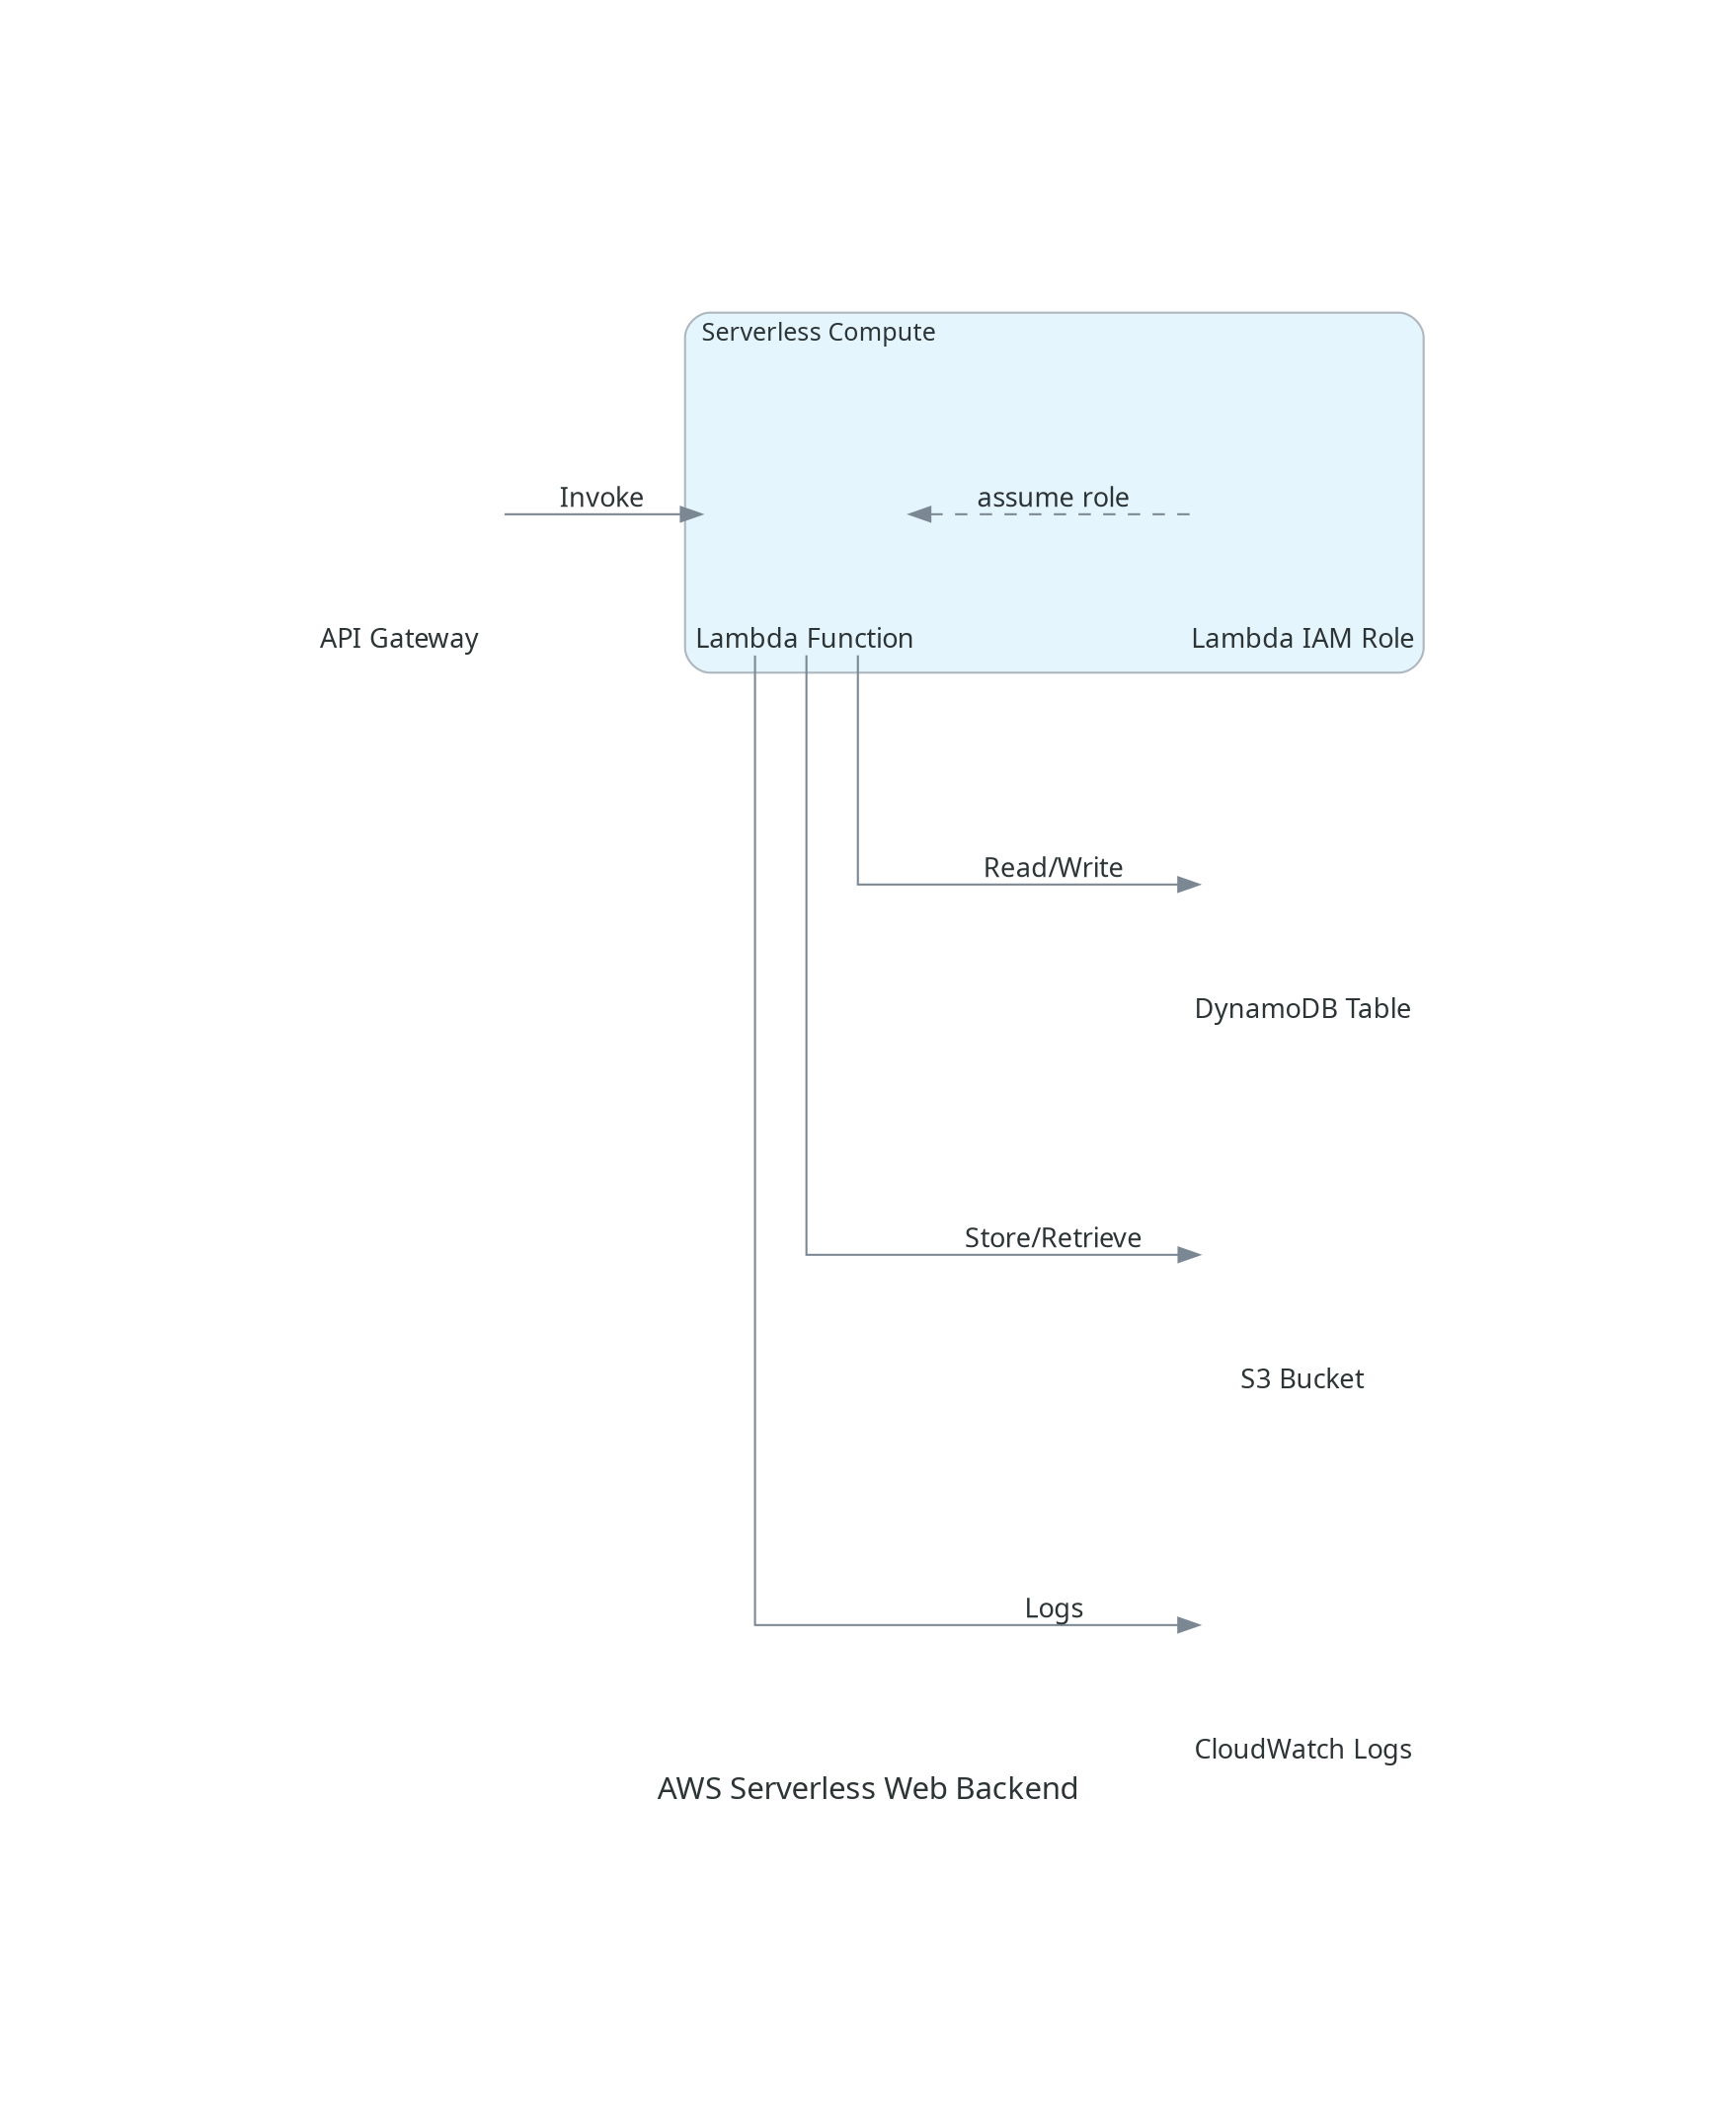digraph "AWS Serverless Web Backend" {
	graph [bb="0,0,552.4,737.15",
		fontcolor="#2D3436",
		fontname="Sans-Serif",
		fontsize=15,
		label="AWS Serverless Web Backend",
		lheight=0.22,
		lp="276.2,11.875",
		lwidth=2.86,
		nodesep=0.60,
		pad=2.0,
		rankdir=LR,
		ranksep=0.75,
		splines=ortho
	];
	node [fixedsize=true,
		fontcolor="#2D3436",
		fontname="Sans-Serif",
		fontsize=13,
		height=1.4,
		imagescale=true,
		label="\N",
		labelloc=b,
		shape=box,
		style=rounded,
		width=1.4
	];
	edge [color="#7B8894"];
	subgraph "cluster_Serverless Compute" {
		graph [bb="186.55,556.15,544.4,729.15",
			bgcolor="#E5F5FD",
			fontname="Sans-Serif",
			fontsize=12,
			label="Serverless Compute",
			labeljust=l,
			lheight=0.18,
			lp="248.92,718.77",
			lwidth=1.51,
			pencolor="#AEB6BE",
			rankdir=LR,
			shape=box,
			style=rounded
		];
		"8a17d215d7e04aa086d6b41e9f4230bf"	[height=1.9,
			image="/Users/hamadkhawaja/Developer/diagram-ai/venv/lib/python3.13/site-packages/resources/aws/compute/lambda.png",
			label="Lambda Function",
			pos="244.95,632.15",
			shape=none];
		"1580ae5df1ab4f5ebd8c6b493340954f"	[height=1.9,
			image="/Users/hamadkhawaja/Developer/diagram-ai/venv/lib/python3.13/site-packages/resources/aws/security/identity-and-access-management-iam-role.png",
			label="Lambda IAM Role",
			pos="486,632.15",
			shape=none];
		"8a17d215d7e04aa086d6b41e9f4230bf" -> "1580ae5df1ab4f5ebd8c6b493340954f"	[dir=back,
			fontcolor="#2D3436",
			fontname="Sans-Serif",
			fontsize=13,
			label="assume role",
			lp="365.47,638.9",
			pos="s,295.19,632.15 306.7,632.15 306.7,632.15 435.83,632.15 435.83,632.15",
			style=dashed];
	}
	"10666b929d344d3e9ef77620bb15775a"	[height=1.9,
		image="/Users/hamadkhawaja/Developer/diagram-ai/venv/lib/python3.13/site-packages/resources/aws/network/api-gateway.png",
		label="API Gateway",
		pos="50.4,632.15",
		shape=none];
	"10666b929d344d3e9ef77620bb15775a" -> "8a17d215d7e04aa086d6b41e9f4230bf"	[dir=forward,
		fontcolor="#2D3436",
		fontname="Sans-Serif",
		fontsize=13,
		label=Invoke,
		lp="147.67,638.9",
		pos="e,194.81,632.15 100.75,632.15 100.75,632.15 183.29,632.15 183.29,632.15"];
	"20df022eb8194fbf811cc1cf0dcee5b4"	[height=1.9,
		image="/Users/hamadkhawaja/Developer/diagram-ai/venv/lib/python3.13/site-packages/resources/aws/database/dynamodb.png",
		label="DynamoDB Table",
		pos="486,452.15",
		shape=none];
	"8a17d215d7e04aa086d6b41e9f4230bf" -> "20df022eb8194fbf811cc1cf0dcee5b4"	[dir=forward,
		fontcolor="#2D3436",
		fontname="Sans-Serif",
		fontsize=13,
		label="Read/Write",
		lp="365.47,458.9",
		pos="e,435.72,452.15 270.4,563.84 270.4,512.92 270.4,452.15 270.4,452.15 270.4,452.15 424.21,452.15 424.21,452.15"];
	"60e3c0da6ecb4f0291443275393836b9"	[height=1.9,
		image="/Users/hamadkhawaja/Developer/diagram-ai/venv/lib/python3.13/site-packages/resources/aws/storage/simple-storage-service-s3.png",
		label="S3 Bucket",
		pos="486,272.15",
		shape=none];
	"8a17d215d7e04aa086d6b41e9f4230bf" -> "60e3c0da6ecb4f0291443275393836b9"	[dir=forward,
		fontcolor="#2D3436",
		fontname="Sans-Serif",
		fontsize=13,
		label="Store/Retrieve",
		lp="365.47,278.9",
		pos="e,435.86,272.15 245.4,564.01 245.4,459.65 245.4,272.15 245.4,272.15 245.4,272.15 424.34,272.15 424.34,272.15"];
	"3353d1c2560c472ba81145865969c844"	[height=1.9,
		image="/Users/hamadkhawaja/Developer/diagram-ai/venv/lib/python3.13/site-packages/resources/aws/management/cloudwatch.png",
		label="CloudWatch Logs",
		pos="486,92.15",
		shape=none];
	"8a17d215d7e04aa086d6b41e9f4230bf" -> "3353d1c2560c472ba81145865969c844"	[dir=forward,
		fontcolor="#2D3436",
		fontname="Sans-Serif",
		fontsize=13,
		label=Logs,
		lp="365.47,98.9",
		pos="e,435.85,92.15 219.4,563.76 219.4,418.45 219.4,92.15 219.4,92.15 219.4,92.15 424.34,92.15 424.34,92.15"];
}
